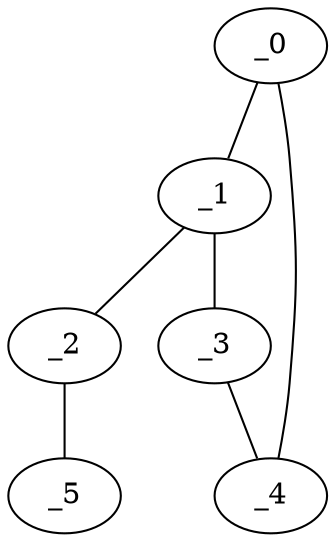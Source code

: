 graph MP1_0096 {
	_0	 [x="1.70021",
		y="2.27492"];
	_1	 [x="2.50224",
		y="2.98401"];
	_0 -- _1;
	_4	 [x="0.819983",
		y="3.02342"];
	_0 -- _4;
	_2	 [x="2.5",
		y="0.5"];
	_1 -- _2;
	_3	 [x="1.09078",
		y="0.247249"];
	_1 -- _3;
	_5	 [x="1.87111",
		y="1.17103"];
	_2 -- _5;
	_3 -- _4;
}

